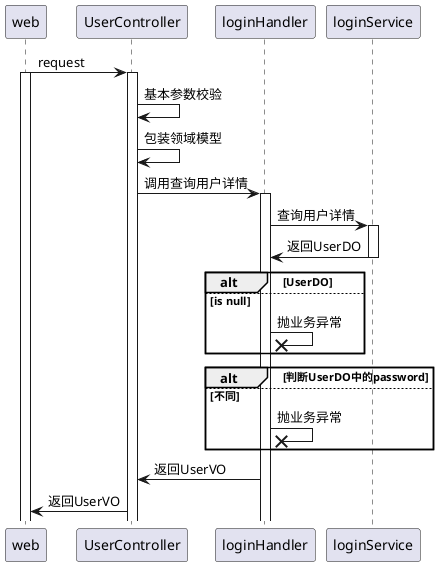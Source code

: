 @startuml
participant web
participant UserController
participant loginHandler
participant loginService

web -> UserController :request
activate web
activate UserController
UserController -> UserController :基本参数校验
UserController -> UserController:包装领域模型


UserController ->loginHandler :调用查询用户详情
activate loginHandler
loginHandler -> loginService :查询用户详情
activate loginService
loginService -> loginHandler :返回UserDO
deactivate loginService
alt UserDO
else is null
loginHandler ->x loginHandler :抛业务异常
end

alt 判断UserDO中的password
else 不同
loginHandler ->x loginHandler : 抛业务异常
end



loginHandler -> UserController: 返回UserVO
UserController -> web: 返回UserVO

@enduml